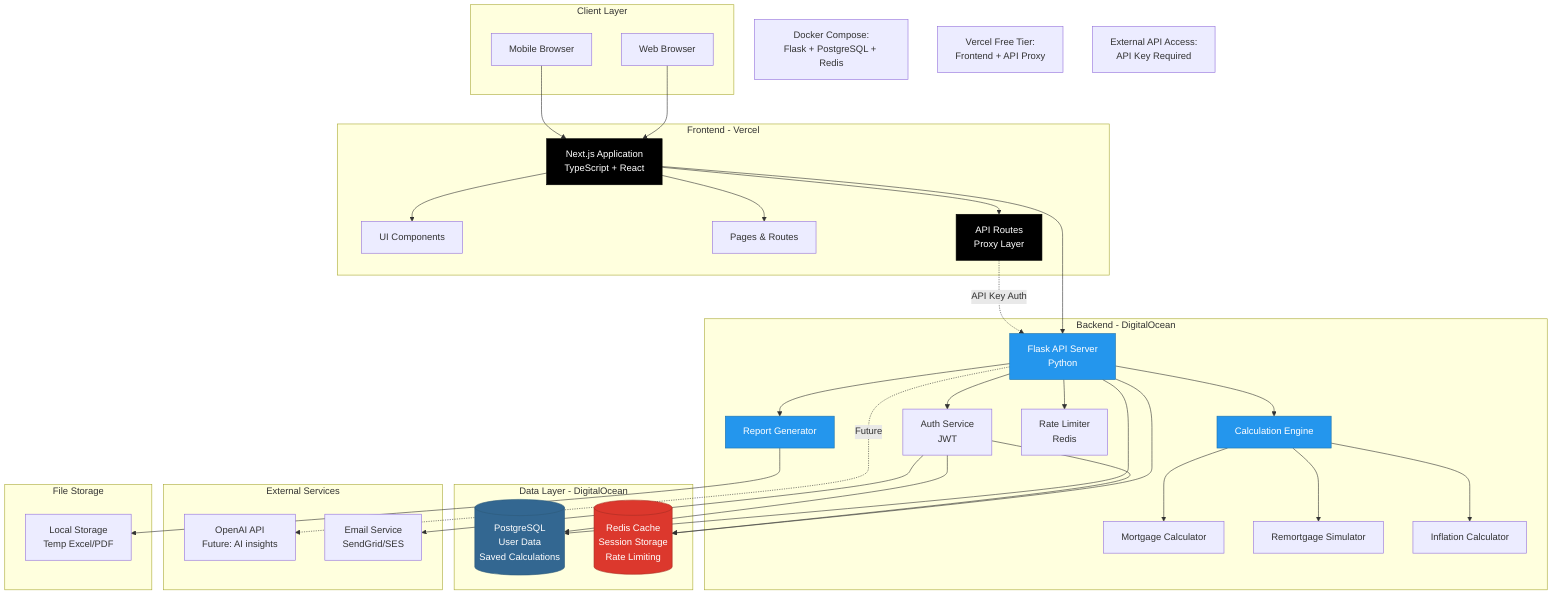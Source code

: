 graph TB
    subgraph "Client Layer"
        Browser[Web Browser]
        Mobile[Mobile Browser]
    end

    subgraph "Frontend - Vercel"
        NextJS[Next.js Application<br/>TypeScript + React]
        NextJS --> Components[UI Components]
        NextJS --> Pages[Pages & Routes]
        NextJS --> APIRoutes[API Routes<br/>Proxy Layer]
    end

    subgraph "Backend - DigitalOcean"
        Flask[Flask API Server<br/>Python]
        Flask --> AuthService[Auth Service<br/>JWT]
        Flask --> CalcEngine[Calculation Engine]
        Flask --> ReportGen[Report Generator]
        Flask --> APILimiter[Rate Limiter<br/>Redis]
        
        CalcEngine --> MortgageCalc[Mortgage Calculator]
        CalcEngine --> RemortgageCalc[Remortgage Simulator]
        CalcEngine --> InflationCalc[Inflation Calculator]
    end

    subgraph "Data Layer - DigitalOcean"
        PostgreSQL[(PostgreSQL<br/>User Data<br/>Saved Calculations)]
        Redis[(Redis Cache<br/>Session Storage<br/>Rate Limiting)]
    end

    subgraph "External Services"
        OpenAI[OpenAI API<br/>Future: AI insights]
        EmailService[Email Service<br/>SendGrid/SES]
    end

    subgraph "File Storage"
        LocalStorage[Local Storage<br/>Temp Excel/PDF]
    end

    %% Client connections
    Browser --> NextJS
    Mobile --> NextJS

    %% Frontend to Backend
    NextJS --> Flask
    APIRoutes -.API Key Auth.-> Flask

    %% Backend to Data
    Flask --> PostgreSQL
    Flask --> Redis
    AuthService --> PostgreSQL
    AuthService --> Redis

    %% Backend to Services
    ReportGen --> LocalStorage
    Flask -.Future.-> OpenAI
    AuthService --> EmailService

    %% Docker Containers
    classDef dockerContainer fill:#2496ED,stroke:#1D72AA,color:#fff
    classDef vercelService fill:#000,stroke:#000,color:#fff
    classDef database fill:#336791,stroke:#2D5A7B,color:#fff
    classDef cache fill:#DC382D,stroke:#A92D23,color:#fff

    class Flask,CalcEngine,ReportGen dockerContainer
    class NextJS,APIRoutes vercelService
    class PostgreSQL database
    class Redis cache

    %% Notes
    Note1[Docker Compose:<br/>Flask + PostgreSQL + Redis]
    Note2[Vercel Free Tier:<br/>Frontend + API Proxy]
    Note3[External API Access:<br/>API Key Required]